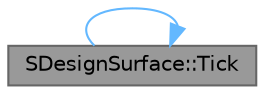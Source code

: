 digraph "SDesignSurface::Tick"
{
 // INTERACTIVE_SVG=YES
 // LATEX_PDF_SIZE
  bgcolor="transparent";
  edge [fontname=Helvetica,fontsize=10,labelfontname=Helvetica,labelfontsize=10];
  node [fontname=Helvetica,fontsize=10,shape=box,height=0.2,width=0.4];
  rankdir="RL";
  Node1 [id="Node000001",label="SDesignSurface::Tick",height=0.2,width=0.4,color="gray40", fillcolor="grey60", style="filled", fontcolor="black",tooltip="Ticks this widget with Geometry."];
  Node1 -> Node1 [id="edge1_Node000001_Node000001",dir="back",color="steelblue1",style="solid",tooltip=" "];
}
